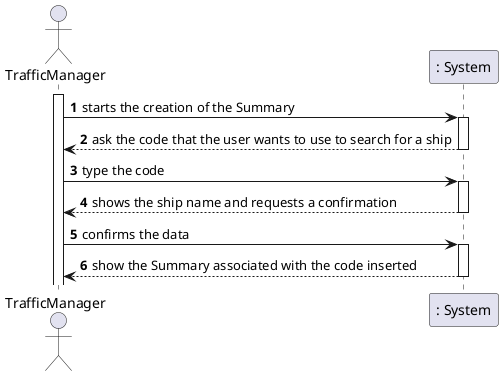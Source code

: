 @startuml
'https://plantuml.com/sequence-diagram

actor TrafficManager as TM
participant ": System" as SY

autonumber
activate TM
TM -> SY: starts the creation of the Summary
activate SY
SY --> TM : ask the code that the user wants to use to search for a ship
deactivate SY
TM -> SY : type the code
activate SY
SY --> TM : shows the ship name and requests a confirmation
deactivate SY
TM -> SY: confirms the data
activate SY
SY --> TM : show the Summary associated with the code inserted
deactivate SY



@enduml